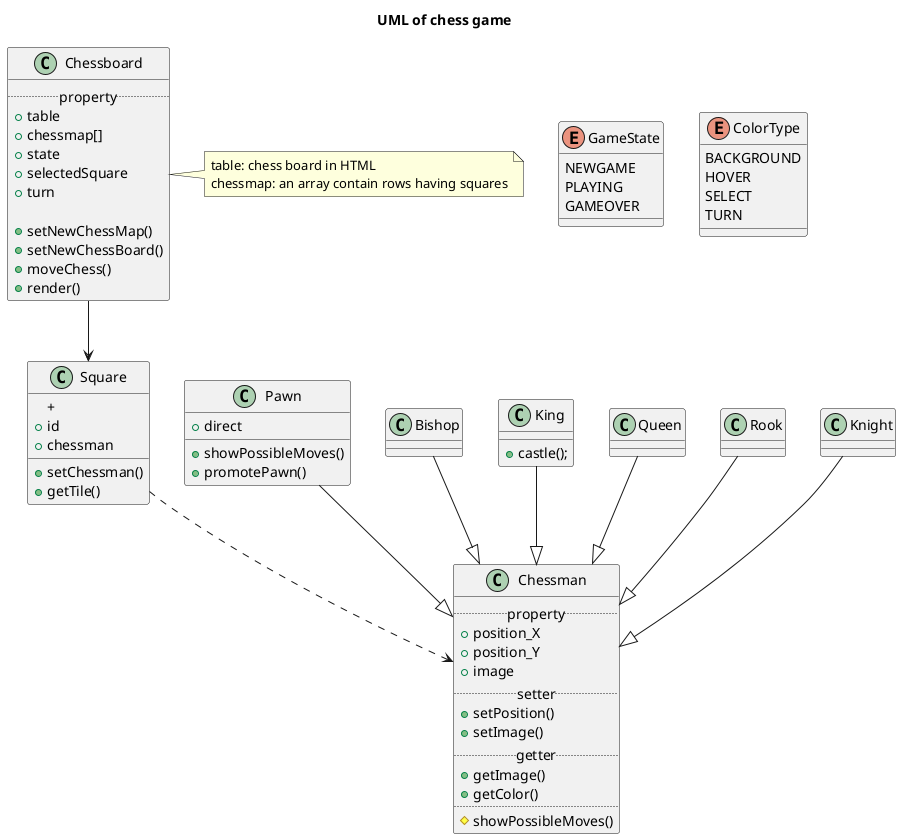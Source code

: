 @startuml Application use cases diagram
skinparam actorStyle awesome
title UML of chess game

enum GameState{
    NEWGAME
    PLAYING
    GAMEOVER
}

enum ColorType{
    BACKGROUND
    HOVER
    SELECT
    TURN
}

class Chessboard{
    ..property..
    + table
    + chessmap[]
    + state
    + selectedSquare
    + turn
    
    + setNewChessMap()
    + setNewChessBoard()
    + moveChess()
    + render()
}
note right of Chessboard
    table: chess board in HTML
    chessmap: an array contain rows having squares
end note

class Square{
    + 
    + id
    + chessman
    
    + setChessman()
    + getTile()

}

class Chessman{
    ..property..
    + position_X
    + position_Y
    + image
    ..setter..
    + setPosition()
    + setImage()
    ..getter..
    + getImage()
    + getColor()
    ..
    # showPossibleMoves()
}

class Pawn{
    + direct
    + showPossibleMoves()
    + promotePawn()
}

class Bishop{

}

class King{
    +castle();
}

class Queen{

}

class Rook{

}

class Knight{

}




Pawn --|> Chessman
Bishop --|> Chessman
King --|> Chessman
Queen --|> Chessman
Rook --|> Chessman
Knight --|> Chessman


Chessboard --> Square
Square ..> Chessman




